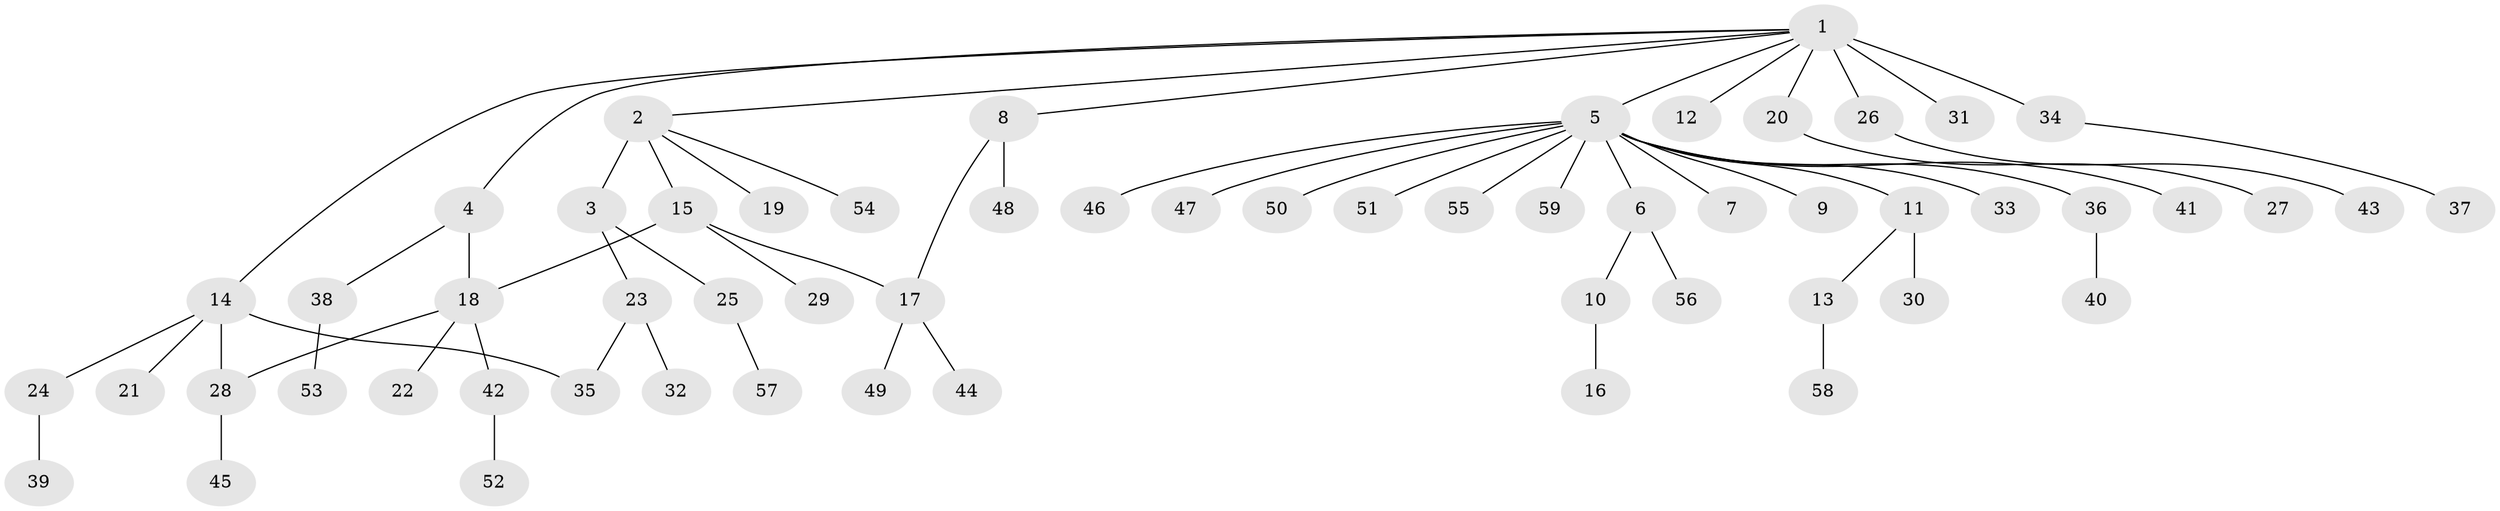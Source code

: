 // original degree distribution, {15: 0.018018018018018018, 4: 0.036036036036036036, 7: 0.018018018018018018, 3: 0.08108108108108109, 1: 0.6306306306306306, 2: 0.15315315315315314, 6: 0.018018018018018018, 5: 0.04504504504504504}
// Generated by graph-tools (version 1.1) at 2025/35/03/09/25 02:35:18]
// undirected, 59 vertices, 62 edges
graph export_dot {
graph [start="1"]
  node [color=gray90,style=filled];
  1;
  2;
  3;
  4;
  5;
  6;
  7;
  8;
  9;
  10;
  11;
  12;
  13;
  14;
  15;
  16;
  17;
  18;
  19;
  20;
  21;
  22;
  23;
  24;
  25;
  26;
  27;
  28;
  29;
  30;
  31;
  32;
  33;
  34;
  35;
  36;
  37;
  38;
  39;
  40;
  41;
  42;
  43;
  44;
  45;
  46;
  47;
  48;
  49;
  50;
  51;
  52;
  53;
  54;
  55;
  56;
  57;
  58;
  59;
  1 -- 2 [weight=1.0];
  1 -- 4 [weight=1.0];
  1 -- 5 [weight=1.0];
  1 -- 8 [weight=1.0];
  1 -- 12 [weight=1.0];
  1 -- 14 [weight=1.0];
  1 -- 20 [weight=1.0];
  1 -- 26 [weight=1.0];
  1 -- 31 [weight=1.0];
  1 -- 34 [weight=5.0];
  2 -- 3 [weight=4.0];
  2 -- 15 [weight=1.0];
  2 -- 19 [weight=1.0];
  2 -- 54 [weight=1.0];
  3 -- 23 [weight=1.0];
  3 -- 25 [weight=1.0];
  4 -- 18 [weight=2.0];
  4 -- 38 [weight=1.0];
  5 -- 6 [weight=1.0];
  5 -- 7 [weight=1.0];
  5 -- 9 [weight=1.0];
  5 -- 11 [weight=1.0];
  5 -- 33 [weight=1.0];
  5 -- 36 [weight=1.0];
  5 -- 41 [weight=1.0];
  5 -- 46 [weight=1.0];
  5 -- 47 [weight=1.0];
  5 -- 50 [weight=1.0];
  5 -- 51 [weight=1.0];
  5 -- 55 [weight=1.0];
  5 -- 59 [weight=1.0];
  6 -- 10 [weight=1.0];
  6 -- 56 [weight=1.0];
  8 -- 17 [weight=1.0];
  8 -- 48 [weight=1.0];
  10 -- 16 [weight=1.0];
  11 -- 13 [weight=1.0];
  11 -- 30 [weight=3.0];
  13 -- 58 [weight=1.0];
  14 -- 21 [weight=1.0];
  14 -- 24 [weight=1.0];
  14 -- 28 [weight=3.0];
  14 -- 35 [weight=1.0];
  15 -- 17 [weight=1.0];
  15 -- 18 [weight=1.0];
  15 -- 29 [weight=1.0];
  17 -- 44 [weight=1.0];
  17 -- 49 [weight=1.0];
  18 -- 22 [weight=1.0];
  18 -- 28 [weight=1.0];
  18 -- 42 [weight=1.0];
  20 -- 27 [weight=1.0];
  23 -- 32 [weight=2.0];
  23 -- 35 [weight=1.0];
  24 -- 39 [weight=1.0];
  25 -- 57 [weight=2.0];
  26 -- 43 [weight=1.0];
  28 -- 45 [weight=1.0];
  34 -- 37 [weight=1.0];
  36 -- 40 [weight=1.0];
  38 -- 53 [weight=1.0];
  42 -- 52 [weight=3.0];
}
